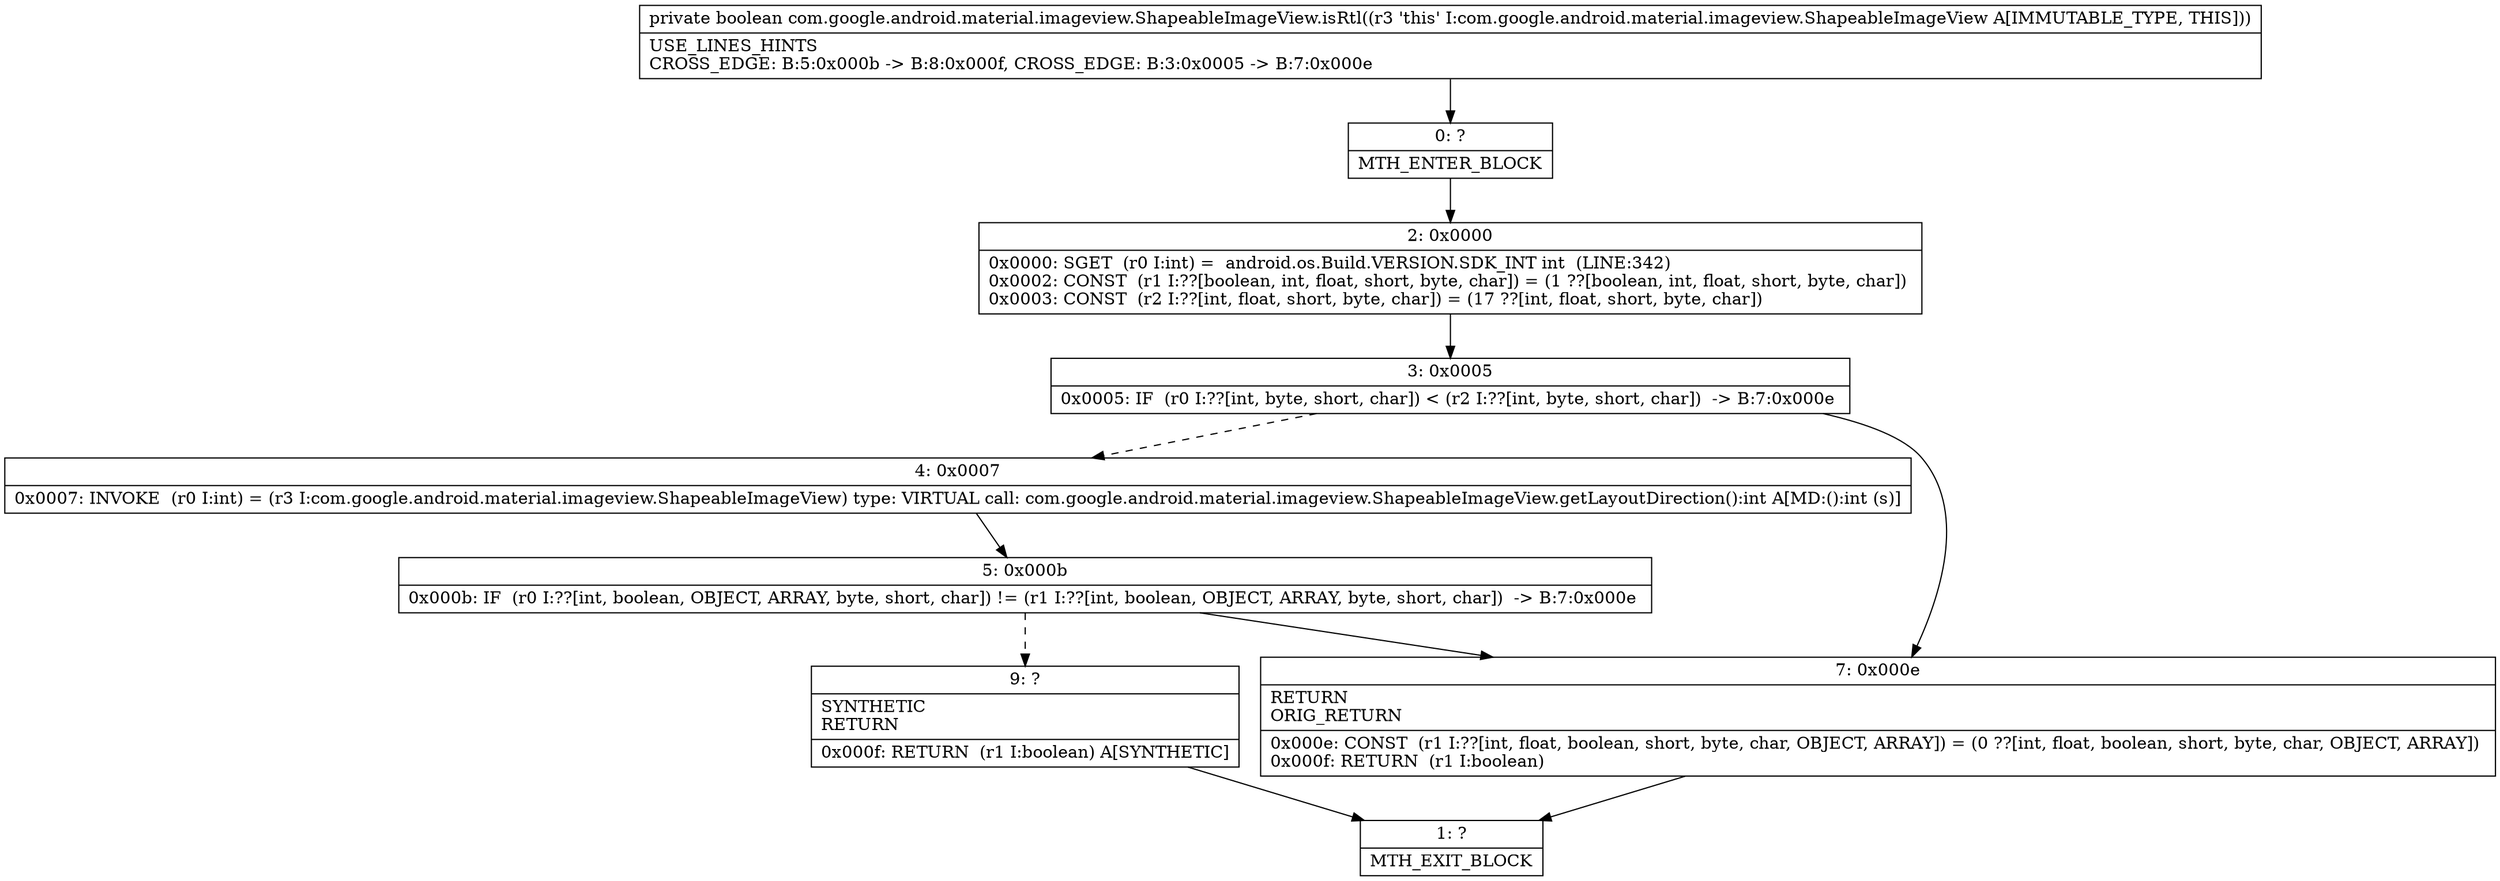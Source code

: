 digraph "CFG forcom.google.android.material.imageview.ShapeableImageView.isRtl()Z" {
Node_0 [shape=record,label="{0\:\ ?|MTH_ENTER_BLOCK\l}"];
Node_2 [shape=record,label="{2\:\ 0x0000|0x0000: SGET  (r0 I:int) =  android.os.Build.VERSION.SDK_INT int  (LINE:342)\l0x0002: CONST  (r1 I:??[boolean, int, float, short, byte, char]) = (1 ??[boolean, int, float, short, byte, char]) \l0x0003: CONST  (r2 I:??[int, float, short, byte, char]) = (17 ??[int, float, short, byte, char]) \l}"];
Node_3 [shape=record,label="{3\:\ 0x0005|0x0005: IF  (r0 I:??[int, byte, short, char]) \< (r2 I:??[int, byte, short, char])  \-\> B:7:0x000e \l}"];
Node_4 [shape=record,label="{4\:\ 0x0007|0x0007: INVOKE  (r0 I:int) = (r3 I:com.google.android.material.imageview.ShapeableImageView) type: VIRTUAL call: com.google.android.material.imageview.ShapeableImageView.getLayoutDirection():int A[MD:():int (s)]\l}"];
Node_5 [shape=record,label="{5\:\ 0x000b|0x000b: IF  (r0 I:??[int, boolean, OBJECT, ARRAY, byte, short, char]) != (r1 I:??[int, boolean, OBJECT, ARRAY, byte, short, char])  \-\> B:7:0x000e \l}"];
Node_9 [shape=record,label="{9\:\ ?|SYNTHETIC\lRETURN\l|0x000f: RETURN  (r1 I:boolean) A[SYNTHETIC]\l}"];
Node_1 [shape=record,label="{1\:\ ?|MTH_EXIT_BLOCK\l}"];
Node_7 [shape=record,label="{7\:\ 0x000e|RETURN\lORIG_RETURN\l|0x000e: CONST  (r1 I:??[int, float, boolean, short, byte, char, OBJECT, ARRAY]) = (0 ??[int, float, boolean, short, byte, char, OBJECT, ARRAY]) \l0x000f: RETURN  (r1 I:boolean) \l}"];
MethodNode[shape=record,label="{private boolean com.google.android.material.imageview.ShapeableImageView.isRtl((r3 'this' I:com.google.android.material.imageview.ShapeableImageView A[IMMUTABLE_TYPE, THIS]))  | USE_LINES_HINTS\lCROSS_EDGE: B:5:0x000b \-\> B:8:0x000f, CROSS_EDGE: B:3:0x0005 \-\> B:7:0x000e\l}"];
MethodNode -> Node_0;Node_0 -> Node_2;
Node_2 -> Node_3;
Node_3 -> Node_4[style=dashed];
Node_3 -> Node_7;
Node_4 -> Node_5;
Node_5 -> Node_7;
Node_5 -> Node_9[style=dashed];
Node_9 -> Node_1;
Node_7 -> Node_1;
}

